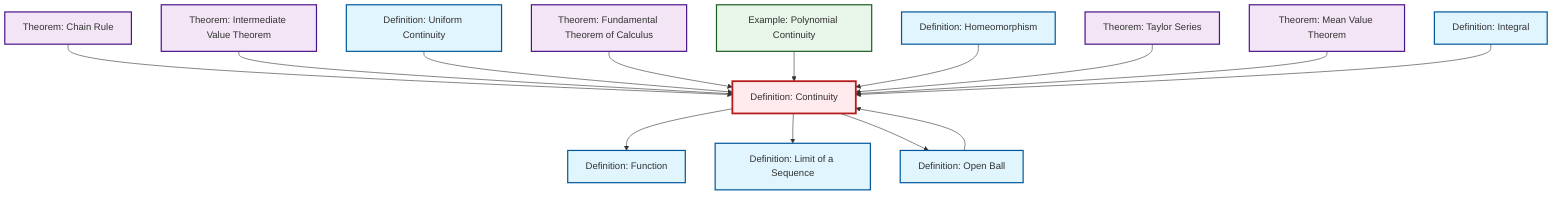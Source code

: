 graph TD
    classDef definition fill:#e1f5fe,stroke:#01579b,stroke-width:2px
    classDef theorem fill:#f3e5f5,stroke:#4a148c,stroke-width:2px
    classDef axiom fill:#fff3e0,stroke:#e65100,stroke-width:2px
    classDef example fill:#e8f5e9,stroke:#1b5e20,stroke-width:2px
    classDef current fill:#ffebee,stroke:#b71c1c,stroke-width:3px
    def-homeomorphism["Definition: Homeomorphism"]:::definition
    thm-intermediate-value["Theorem: Intermediate Value Theorem"]:::theorem
    thm-chain-rule["Theorem: Chain Rule"]:::theorem
    def-uniform-continuity["Definition: Uniform Continuity"]:::definition
    ex-polynomial-continuity["Example: Polynomial Continuity"]:::example
    def-function["Definition: Function"]:::definition
    thm-fundamental-calculus["Theorem: Fundamental Theorem of Calculus"]:::theorem
    thm-mean-value["Theorem: Mean Value Theorem"]:::theorem
    thm-taylor-series["Theorem: Taylor Series"]:::theorem
    def-open-ball["Definition: Open Ball"]:::definition
    def-limit["Definition: Limit of a Sequence"]:::definition
    def-integral["Definition: Integral"]:::definition
    def-continuity["Definition: Continuity"]:::definition
    thm-chain-rule --> def-continuity
    thm-intermediate-value --> def-continuity
    def-continuity --> def-function
    def-uniform-continuity --> def-continuity
    def-continuity --> def-limit
    def-open-ball --> def-continuity
    thm-fundamental-calculus --> def-continuity
    ex-polynomial-continuity --> def-continuity
    def-homeomorphism --> def-continuity
    thm-taylor-series --> def-continuity
    def-continuity --> def-open-ball
    thm-mean-value --> def-continuity
    def-integral --> def-continuity
    class def-continuity current